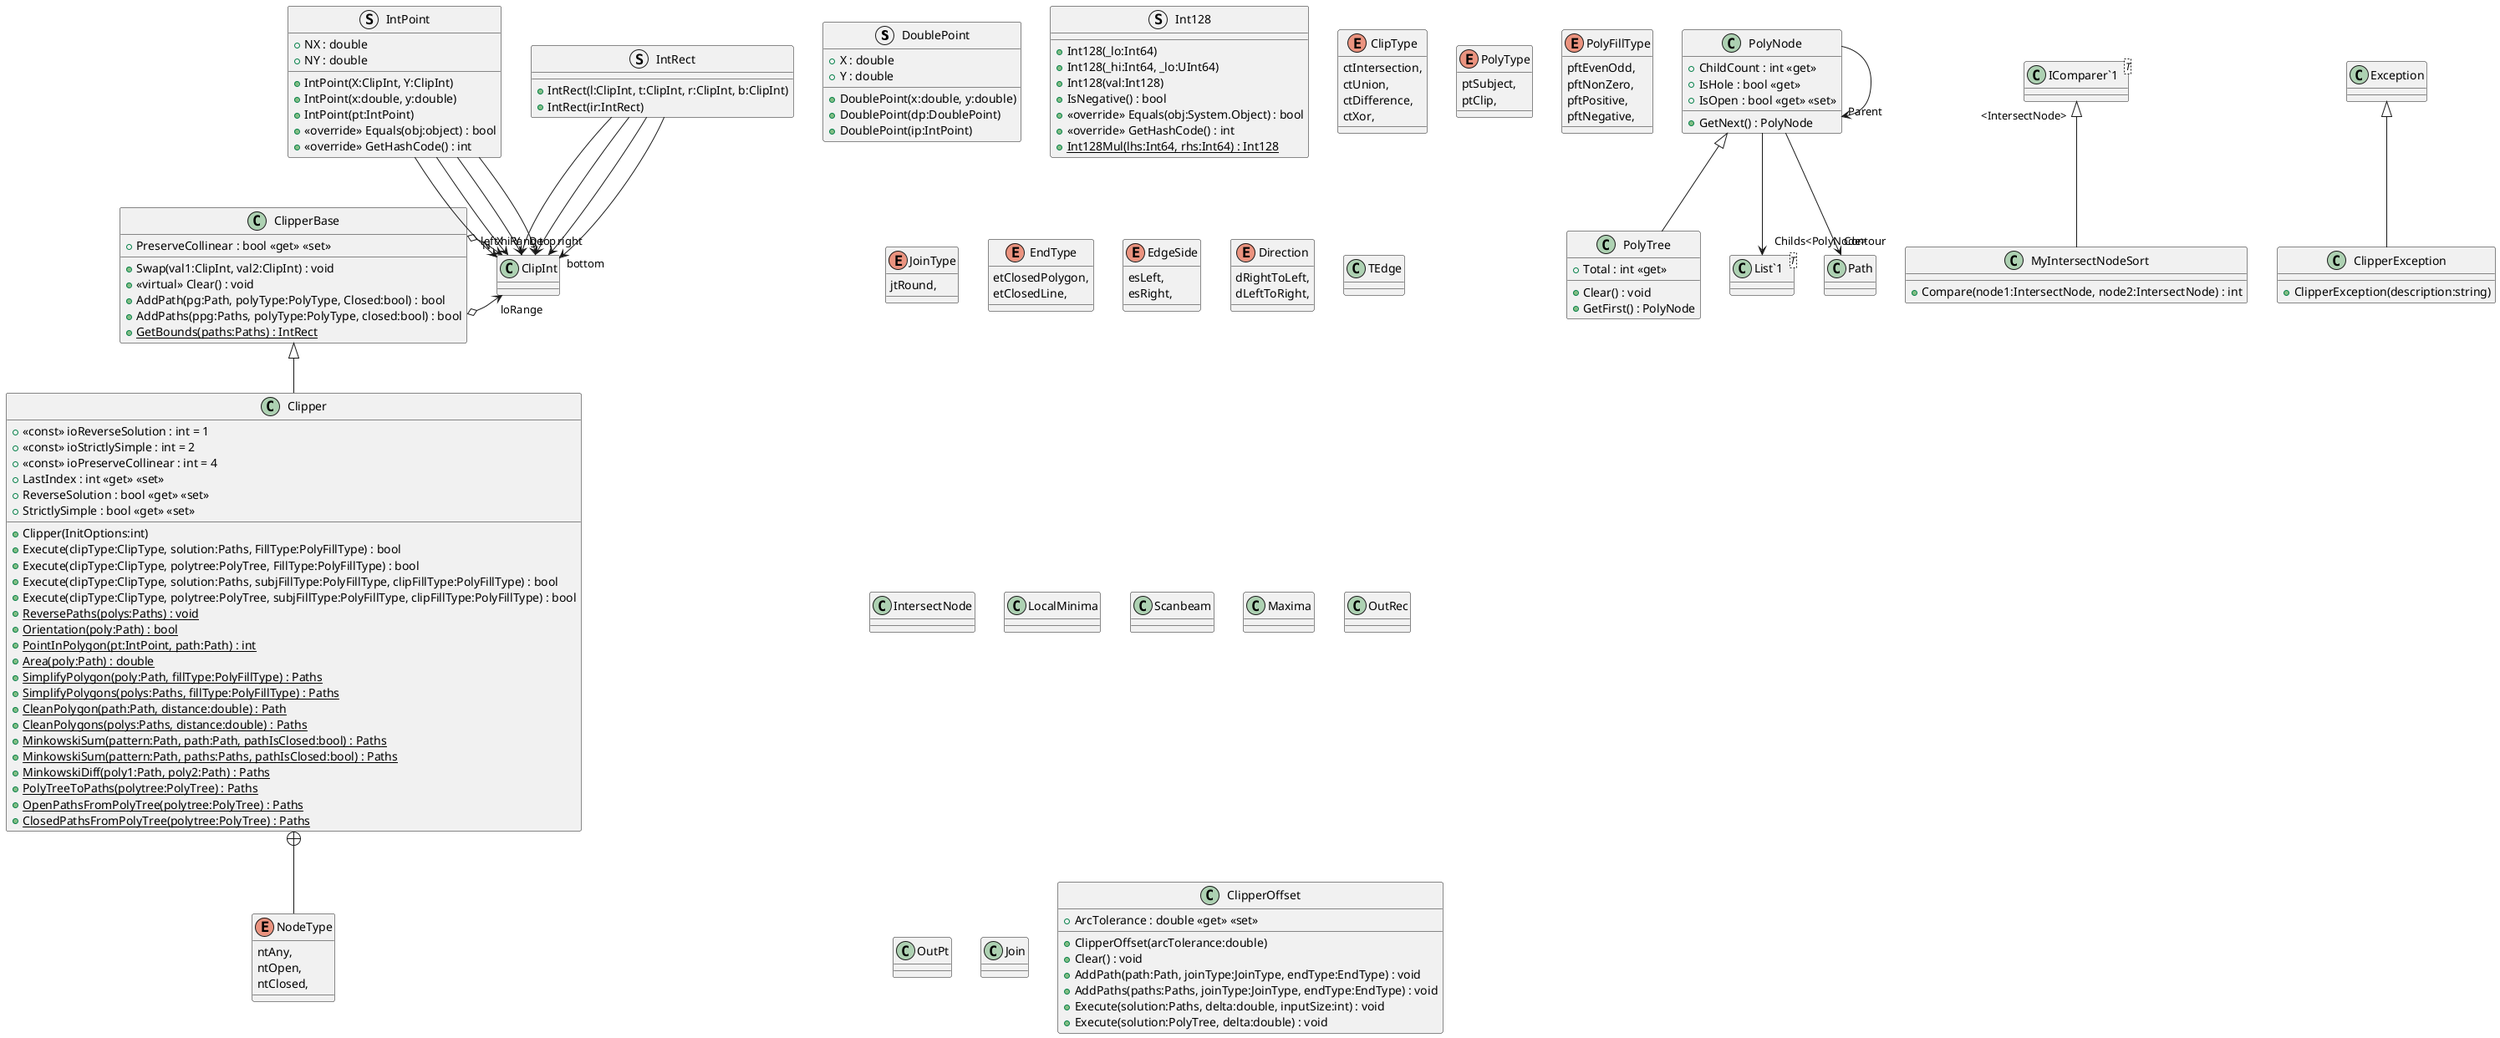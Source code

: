 @startuml
struct DoublePoint {
    + X : double
    + Y : double
    + DoublePoint(x:double, y:double)
    + DoublePoint(dp:DoublePoint)
    + DoublePoint(ip:IntPoint)
}
class PolyTree {
    + Clear() : void
    + GetFirst() : PolyNode
    + Total : int <<get>>
}
class PolyNode {
    + ChildCount : int <<get>>
    + GetNext() : PolyNode
    + IsHole : bool <<get>>
    + IsOpen : bool <<get>> <<set>>
}
struct Int128 {
    + Int128(_lo:Int64)
    + Int128(_hi:Int64, _lo:UInt64)
    + Int128(val:Int128)
    + IsNegative() : bool
    + <<override>> Equals(obj:System.Object) : bool
    + <<override>> GetHashCode() : int
    + {static} Int128Mul(lhs:Int64, rhs:Int64) : Int128
}
struct IntPoint {
    + NX : double
    + NY : double
    + IntPoint(X:ClipInt, Y:ClipInt)
    + IntPoint(x:double, y:double)
    + IntPoint(pt:IntPoint)
    + <<override>> Equals(obj:object) : bool
    + <<override>> GetHashCode() : int
}
struct IntRect {
    + IntRect(l:ClipInt, t:ClipInt, r:ClipInt, b:ClipInt)
    + IntRect(ir:IntRect)
}
enum ClipType {
    ctIntersection,
    ctUnion,
    ctDifference,
    ctXor,
}
enum PolyType {
    ptSubject,
    ptClip,
}
enum PolyFillType {
    pftEvenOdd,
    pftNonZero,
    pftPositive,
    pftNegative,
}
enum JoinType {
    jtRound,
}
enum EndType {
    etClosedPolygon,
    etClosedLine,
}
enum EdgeSide {
    esLeft,
    esRight,
}
enum Direction {
    dRightToLeft,
    dLeftToRight,
}
class TEdge {
}
class IntersectNode {
}
class MyIntersectNodeSort {
    + Compare(node1:IntersectNode, node2:IntersectNode) : int
}
class LocalMinima {
}
class Scanbeam {
}
class Maxima {
}
class OutRec {
}
class OutPt {
}
class Join {
}
class ClipperBase {
    + PreserveCollinear : bool <<get>> <<set>>
    + Swap(val1:ClipInt, val2:ClipInt) : void
    + <<virtual>> Clear() : void
    + AddPath(pg:Path, polyType:PolyType, Closed:bool) : bool
    + AddPaths(ppg:Paths, polyType:PolyType, closed:bool) : bool
    + {static} GetBounds(paths:Paths) : IntRect
}
class Clipper {
    + <<const>> ioReverseSolution : int = 1
    + <<const>> ioStrictlySimple : int = 2
    + <<const>> ioPreserveCollinear : int = 4
    + Clipper(InitOptions:int)
    + LastIndex : int <<get>> <<set>>
    + ReverseSolution : bool <<get>> <<set>>
    + StrictlySimple : bool <<get>> <<set>>
    + Execute(clipType:ClipType, solution:Paths, FillType:PolyFillType) : bool
    + Execute(clipType:ClipType, polytree:PolyTree, FillType:PolyFillType) : bool
    + Execute(clipType:ClipType, solution:Paths, subjFillType:PolyFillType, clipFillType:PolyFillType) : bool
    + Execute(clipType:ClipType, polytree:PolyTree, subjFillType:PolyFillType, clipFillType:PolyFillType) : bool
    + {static} ReversePaths(polys:Paths) : void
    + {static} Orientation(poly:Path) : bool
    + {static} PointInPolygon(pt:IntPoint, path:Path) : int
    + {static} Area(poly:Path) : double
    + {static} SimplifyPolygon(poly:Path, fillType:PolyFillType) : Paths
    + {static} SimplifyPolygons(polys:Paths, fillType:PolyFillType) : Paths
    + {static} CleanPolygon(path:Path, distance:double) : Path
    + {static} CleanPolygons(polys:Paths, distance:double) : Paths
    + {static} MinkowskiSum(pattern:Path, path:Path, pathIsClosed:bool) : Paths
    + {static} MinkowskiSum(pattern:Path, paths:Paths, pathIsClosed:bool) : Paths
    + {static} MinkowskiDiff(poly1:Path, poly2:Path) : Paths
    + {static} PolyTreeToPaths(polytree:PolyTree) : Paths
    + {static} OpenPathsFromPolyTree(polytree:PolyTree) : Paths
    + {static} ClosedPathsFromPolyTree(polytree:PolyTree) : Paths
}
class ClipperOffset {
    + ArcTolerance : double <<get>> <<set>>
    + ClipperOffset(arcTolerance:double)
    + Clear() : void
    + AddPath(path:Path, joinType:JoinType, endType:EndType) : void
    + AddPaths(paths:Paths, joinType:JoinType, endType:EndType) : void
    + Execute(solution:Paths, delta:double, inputSize:int) : void
    + Execute(solution:PolyTree, delta:double) : void
}
class ClipperException {
    + ClipperException(description:string)
}
class "List`1"<T> {
}
class "IComparer`1"<T> {
}
enum NodeType {
    ntAny,
    ntOpen,
    ntClosed,
}
PolyNode <|-- PolyTree
PolyNode --> "Contour" Path
PolyNode --> "Childs<PolyNode>" "List`1"
PolyNode --> "Parent" PolyNode
IntPoint --> "N" ClipInt
IntPoint --> "X" ClipInt
IntPoint --> "Y" ClipInt
IntPoint --> "D" ClipInt
IntRect --> "left" ClipInt
IntRect --> "top" ClipInt
IntRect --> "right" ClipInt
IntRect --> "bottom" ClipInt
"IComparer`1" "<IntersectNode>" <|-- MyIntersectNodeSort
ClipperBase o-> "loRange" ClipInt
ClipperBase o-> "hiRange" ClipInt
ClipperBase <|-- Clipper
Exception <|-- ClipperException
Clipper +-- NodeType
@enduml
